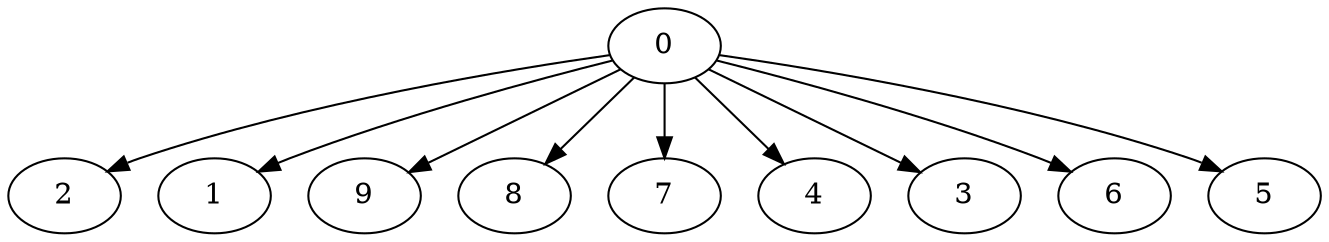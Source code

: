 digraph "Fork_Nodes_10_CCR_0.10_WeightType_Random#3" {
	2 [Weight=59, Start=113, Processor=3];
	1 [Weight=59, Start=112, Processor=2];
	9 [Weight=34, Start=135, Processor=0];
	8 [Weight=42, Start=125, Processor=1];
	7 [Weight=76, Start=59, Processor=0];
	4 [Weight=51, Start=62, Processor=3];
	3 [Weight=17, Start=95, Processor=2];
	6 [Weight=34, Start=61, Processor=2];
	5 [Weight=59, Start=66, Processor=1];
	0 [Weight=59, Start=0, Processor=0];
	0 -> 1 [Weight=10];
	0 -> 2 [Weight=5];
	0 -> 3 [Weight=6];
	0 -> 4 [Weight=3];
	0 -> 5 [Weight=7];
	0 -> 6 [Weight=2];
	0 -> 7 [Weight=9];
	0 -> 8 [Weight=3];
	0 -> 9 [Weight=4];
}